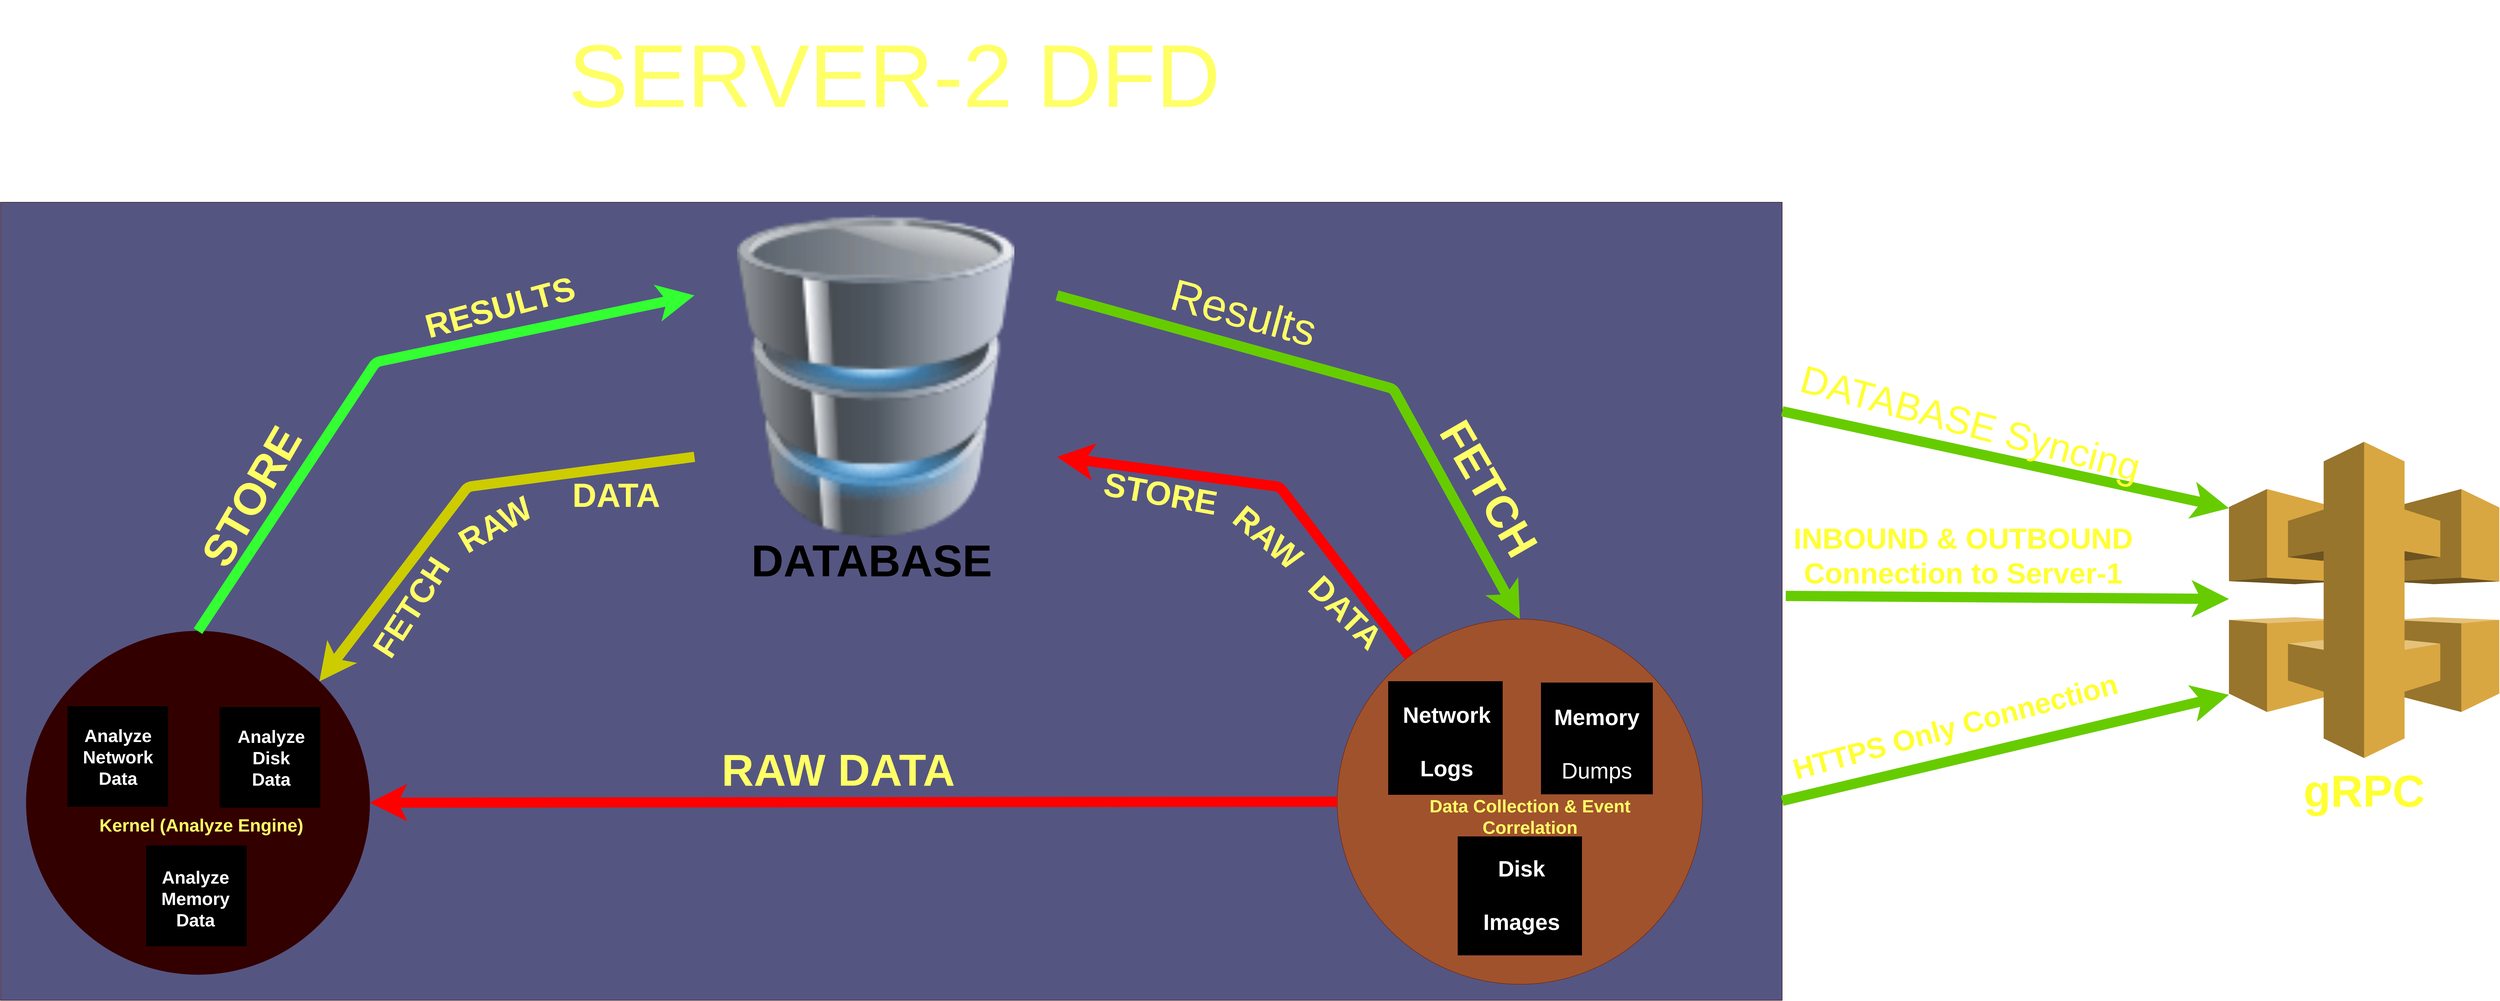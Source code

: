 <mxfile version="26.0.7">
  <diagram id="W9GcdPS9CdAzZe7LTccp" name="Page-1">
    <mxGraphModel dx="6980" dy="4500" grid="0" gridSize="10" guides="1" tooltips="1" connect="1" arrows="1" fold="1" page="1" pageScale="1" pageWidth="1100" pageHeight="850" math="0" shadow="0">
      <root>
        <mxCell id="0" />
        <mxCell id="1" parent="0" />
        <mxCell id="20" value="" style="rounded=0;whiteSpace=wrap;html=1;strokeColor=#330000;fontSize=75;fontColor=#FFFF66;fillColor=#555582;movable=1;resizable=1;rotatable=1;deletable=1;editable=1;connectable=1;" parent="1" vertex="1">
          <mxGeometry x="-1295" y="-927" width="4000" height="1792" as="geometry" />
        </mxCell>
        <mxCell id="2" value="" style="ellipse;whiteSpace=wrap;html=1;aspect=fixed;fillColor=#330000;fontColor=#ffffff;strokeColor=#330000;movable=1;resizable=1;rotatable=1;deletable=1;editable=1;connectable=1;" parent="1" vertex="1">
          <mxGeometry x="-1237" y="36" width="771" height="771" as="geometry" />
        </mxCell>
        <mxCell id="3" value="" style="whiteSpace=wrap;html=1;aspect=fixed;movable=1;resizable=1;rotatable=1;deletable=1;editable=1;connectable=1;fillColor=#000000;" parent="1" vertex="1">
          <mxGeometry x="-1144" y="205" width="225" height="225" as="geometry" />
        </mxCell>
        <mxCell id="4" value="" style="whiteSpace=wrap;html=1;aspect=fixed;movable=1;resizable=1;rotatable=1;deletable=1;editable=1;connectable=1;fillColor=#000000;" parent="1" vertex="1">
          <mxGeometry x="-802.5" y="207" width="225" height="225" as="geometry" />
        </mxCell>
        <mxCell id="5" value="" style="whiteSpace=wrap;html=1;aspect=fixed;movable=1;resizable=1;rotatable=1;deletable=1;editable=1;connectable=1;fillColor=#000000;" parent="1" vertex="1">
          <mxGeometry x="-967.5" y="518" width="225" height="225" as="geometry" />
        </mxCell>
        <mxCell id="7" value="&lt;b style=&quot;font-size: 40px;&quot;&gt;&lt;font color=&quot;#ffffff&quot;&gt;Analyze Network&lt;br&gt;Data&lt;/font&gt;&lt;/b&gt;" style="text;html=1;strokeColor=none;fillColor=none;align=center;verticalAlign=middle;whiteSpace=wrap;rounded=0;movable=1;resizable=1;rotatable=1;deletable=1;editable=1;connectable=1;" parent="1" vertex="1">
          <mxGeometry x="-1120.5" y="236.5" width="178" height="162" as="geometry" />
        </mxCell>
        <mxCell id="8" value="&lt;b style=&quot;font-size: 40px;&quot;&gt;&lt;font color=&quot;#ffffff&quot;&gt;Analyze Disk&lt;br&gt;Data&lt;/font&gt;&lt;/b&gt;" style="text;html=1;strokeColor=none;fillColor=none;align=center;verticalAlign=middle;whiteSpace=wrap;rounded=0;movable=1;resizable=1;rotatable=1;deletable=1;editable=1;connectable=1;" parent="1" vertex="1">
          <mxGeometry x="-776.5" y="238.5" width="178" height="162" as="geometry" />
        </mxCell>
        <mxCell id="9" value="&lt;b style=&quot;font-size: 40px;&quot;&gt;&lt;font color=&quot;#ffffff&quot;&gt;Analyze&lt;br&gt;Memory&lt;br&gt;Data&lt;/font&gt;&lt;/b&gt;" style="text;html=1;strokeColor=none;fillColor=none;align=center;verticalAlign=middle;whiteSpace=wrap;rounded=0;movable=1;resizable=1;rotatable=1;deletable=1;editable=1;connectable=1;" parent="1" vertex="1">
          <mxGeometry x="-946.5" y="555" width="178" height="162" as="geometry" />
        </mxCell>
        <mxCell id="10" value="" style="image;html=1;image=img/lib/clip_art/computers/Database_128x128.png;fontSize=40;" parent="1" vertex="1">
          <mxGeometry x="263" y="-899" width="814" height="725" as="geometry" />
        </mxCell>
        <mxCell id="11" value="&lt;span style=&quot;font-size: 40px;&quot;&gt;&lt;b&gt;&lt;font color=&quot;#ffff66&quot;&gt;Kernel (Analyze Engine)&lt;/font&gt;&lt;/b&gt;&lt;/span&gt;" style="text;html=1;strokeColor=none;fillColor=none;align=center;verticalAlign=middle;whiteSpace=wrap;rounded=0;movable=1;resizable=1;rotatable=1;deletable=1;editable=1;connectable=1;" parent="1" vertex="1">
          <mxGeometry x="-1094.5" y="417" width="500" height="107" as="geometry" />
        </mxCell>
        <mxCell id="14" value="&lt;b&gt;&lt;font style=&quot;font-size: 100px;&quot;&gt;STORE&lt;br&gt;&lt;br&gt;&lt;/font&gt;&lt;/b&gt;" style="text;html=1;strokeColor=none;fillColor=none;align=center;verticalAlign=middle;whiteSpace=wrap;rounded=0;fontSize=40;fontColor=#FFFF66;rotation=-60;" parent="1" vertex="1">
          <mxGeometry x="-860" y="-336" width="359" height="198" as="geometry" />
        </mxCell>
        <mxCell id="15" value="&lt;b&gt;&lt;font style=&quot;font-size: 75px;&quot;&gt;RESULTS&lt;br&gt;&lt;/font&gt;&lt;/b&gt;" style="text;html=1;strokeColor=none;fillColor=none;align=center;verticalAlign=middle;whiteSpace=wrap;rounded=0;fontSize=40;rotation=-15;fontColor=#FFFF66;" parent="1" vertex="1">
          <mxGeometry x="-353" y="-723" width="359" height="61" as="geometry" />
        </mxCell>
        <mxCell id="17" value="" style="ellipse;whiteSpace=wrap;html=1;aspect=fixed;fillColor=#a0522d;fontColor=#ffffff;strokeColor=#6D1F00;movable=1;resizable=1;rotatable=1;deletable=1;editable=1;connectable=1;" parent="1" vertex="1">
          <mxGeometry x="1706" y="9" width="820" height="820" as="geometry" />
        </mxCell>
        <mxCell id="21" value="&lt;font style=&quot;font-size: 200px;&quot;&gt;SERVER-2 DFD&lt;/font&gt;" style="text;html=1;strokeColor=none;fillColor=none;align=center;verticalAlign=middle;whiteSpace=wrap;rounded=0;fontSize=75;fontColor=#FFFF66;" parent="1" vertex="1">
          <mxGeometry x="-117" y="-1381" width="1658" height="340" as="geometry" />
        </mxCell>
        <mxCell id="24" value="" style="rounded=0;whiteSpace=wrap;html=1;fontSize=200;fillColor=#000000;" parent="1" vertex="1">
          <mxGeometry x="1821" y="149" width="256" height="254" as="geometry" />
        </mxCell>
        <mxCell id="26" value="" style="rounded=0;whiteSpace=wrap;html=1;fontSize=200;fillColor=#000000;" parent="1" vertex="1">
          <mxGeometry x="1977" y="497.5" width="278" height="266" as="geometry" />
        </mxCell>
        <mxCell id="27" value="" style="rounded=0;whiteSpace=wrap;html=1;fontSize=200;fillColor=#000000;" parent="1" vertex="1">
          <mxGeometry x="2164" y="152" width="250" height="250" as="geometry" />
        </mxCell>
        <mxCell id="33" value="&lt;font style=&quot;font-size: 100px;&quot;&gt;Results&lt;/font&gt;" style="text;html=1;strokeColor=none;fillColor=none;align=center;verticalAlign=middle;whiteSpace=wrap;rounded=0;fontSize=200;fontColor=#FFFF66;rotation=15;" parent="1" vertex="1">
          <mxGeometry x="1183" y="-899" width="645" height="371" as="geometry" />
        </mxCell>
        <mxCell id="34" value="&lt;font size=&quot;1&quot;&gt;&lt;b style=&quot;font-size: 100px;&quot;&gt;FETCH&lt;/b&gt;&lt;/font&gt;" style="text;html=1;strokeColor=none;fillColor=none;align=center;verticalAlign=middle;whiteSpace=wrap;rounded=0;fontSize=199;fontColor=#FFFF66;rotation=60;" parent="1" vertex="1">
          <mxGeometry x="1866" y="-397" width="420" height="192" as="geometry" />
        </mxCell>
        <mxCell id="35" value="&lt;font size=&quot;1&quot;&gt;&lt;b style=&quot;font-size: 75px;&quot;&gt;STORE&lt;/b&gt;&lt;/font&gt;" style="text;html=1;strokeColor=none;fillColor=none;align=center;verticalAlign=middle;whiteSpace=wrap;rounded=0;fontSize=199;fontColor=#FFFF66;rotation=10;" parent="1" vertex="1">
          <mxGeometry x="1107" y="-411" width="420" height="192" as="geometry" />
        </mxCell>
        <mxCell id="36" value="&lt;font size=&quot;1&quot;&gt;&lt;b style=&quot;font-size: 75px;&quot;&gt;DATA&lt;br&gt;&lt;/b&gt;&lt;/font&gt;" style="text;html=1;strokeColor=none;fillColor=none;align=center;verticalAlign=middle;whiteSpace=wrap;rounded=0;fontSize=199;fontColor=#FFFF66;rotation=45;" parent="1" vertex="1">
          <mxGeometry x="1545" y="-112" width="420" height="152" as="geometry" />
        </mxCell>
        <mxCell id="37" value="&lt;font size=&quot;1&quot;&gt;&lt;b style=&quot;font-size: 75px;&quot;&gt;RAW&lt;br&gt;&lt;/b&gt;&lt;/font&gt;" style="text;html=1;strokeColor=none;fillColor=none;align=center;verticalAlign=middle;whiteSpace=wrap;rounded=0;fontSize=199;fontColor=#FFFF66;rotation=40;" parent="1" vertex="1">
          <mxGeometry x="1465" y="-300" width="226" height="186" as="geometry" />
        </mxCell>
        <mxCell id="38" value="&lt;b&gt;&lt;font style=&quot;&quot;&gt;&lt;font style=&quot;font-size: 75px;&quot;&gt;RAW&lt;/font&gt;&lt;br&gt;&lt;/font&gt;&lt;/b&gt;" style="text;html=1;strokeColor=none;fillColor=none;align=center;verticalAlign=middle;whiteSpace=wrap;rounded=0;fontSize=40;fontColor=#FFFF66;rotation=-30;" parent="1" vertex="1">
          <mxGeometry x="-364" y="-303" width="359" height="198" as="geometry" />
        </mxCell>
        <mxCell id="39" value="&lt;b&gt;&lt;font style=&quot;&quot;&gt;&lt;font style=&quot;font-size: 75px;&quot;&gt;DATA&lt;/font&gt;&lt;br&gt;&lt;/font&gt;&lt;/b&gt;" style="text;html=1;strokeColor=none;fillColor=none;align=center;verticalAlign=middle;whiteSpace=wrap;rounded=0;fontSize=40;fontColor=#FFFF66;rotation=0;" parent="1" vertex="1">
          <mxGeometry x="-92" y="-369" width="359" height="198" as="geometry" />
        </mxCell>
        <mxCell id="40" value="&lt;b&gt;&lt;font style=&quot;&quot;&gt;&lt;font style=&quot;font-size: 75px;&quot;&gt;FETCH&lt;/font&gt;&lt;br&gt;&lt;/font&gt;&lt;/b&gt;" style="text;html=1;strokeColor=none;fillColor=none;align=center;verticalAlign=middle;whiteSpace=wrap;rounded=0;fontSize=40;fontColor=#FFFF66;rotation=-57;" parent="1" vertex="1">
          <mxGeometry x="-553" y="-117" width="359" height="198" as="geometry" />
        </mxCell>
        <mxCell id="41" value="&lt;span style=&quot;font-size: 100px;&quot;&gt;&lt;b&gt;RAW DATA&lt;/b&gt;&lt;/span&gt;" style="text;html=1;strokeColor=none;fillColor=none;align=center;verticalAlign=middle;whiteSpace=wrap;rounded=0;fontSize=199;fontColor=#FFFF66;rotation=0;" parent="1" vertex="1">
          <mxGeometry x="70" y="218" width="1032" height="192" as="geometry" />
        </mxCell>
        <mxCell id="42" value="&lt;b style=&quot;font-size: 50px;&quot;&gt;&lt;font color=&quot;#ffffff&quot;&gt;Network&lt;br&gt;Logs&lt;/font&gt;&lt;/b&gt;" style="text;html=1;strokeColor=none;fillColor=none;align=center;verticalAlign=middle;whiteSpace=wrap;rounded=0;fontSize=100;fontColor=#FFFF66;" parent="1" vertex="1">
          <mxGeometry x="1819" y="179" width="266" height="174" as="geometry" />
        </mxCell>
        <mxCell id="43" value="&lt;font color=&quot;#ffffff&quot; style=&quot;font-size: 50px;&quot;&gt;&lt;b style=&quot;&quot;&gt;Memory&lt;br&gt;&lt;/b&gt;Dumps&lt;/font&gt;" style="text;html=1;align=center;verticalAlign=middle;whiteSpace=wrap;rounded=0;fontSize=100;" parent="1" vertex="1">
          <mxGeometry x="2170" y="175" width="238" height="192" as="geometry" />
        </mxCell>
        <mxCell id="44" value="&lt;b style=&quot;font-size: 50px;&quot;&gt;&lt;font color=&quot;#ffffff&quot;&gt;&lt;span style=&quot;font-size: 50px;&quot;&gt;Disk&lt;br&gt;&lt;/span&gt;Images&lt;/font&gt;&lt;/b&gt;" style="text;html=1;strokeColor=none;fillColor=none;align=center;verticalAlign=middle;whiteSpace=wrap;rounded=0;fontSize=100;fontColor=#FFFF66;" parent="1" vertex="1">
          <mxGeometry x="1971" y="500" width="298" height="222" as="geometry" />
        </mxCell>
        <mxCell id="46" value="" style="endArrow=classic;html=1;strokeColor=#FF0000;strokeWidth=23;fontSize=50;fontColor=#FFFF66;fillColor=#FF9999;exitX=0;exitY=0.5;exitDx=0;exitDy=0;endSize=10;" parent="1" source="17" target="2" edge="1">
          <mxGeometry width="50" height="50" relative="1" as="geometry">
            <mxPoint x="38" y="320" as="sourcePoint" />
            <mxPoint x="88" y="270" as="targetPoint" />
            <Array as="points" />
          </mxGeometry>
        </mxCell>
        <mxCell id="47" value="&lt;b style=&quot;&quot;&gt;&lt;font color=&quot;#ffff66&quot; style=&quot;font-size: 40px;&quot;&gt;Data Collection &amp;amp; Event Correlation&lt;/font&gt;&lt;/b&gt;" style="text;html=1;strokeColor=none;fillColor=none;align=center;verticalAlign=middle;whiteSpace=wrap;rounded=0;movable=1;resizable=1;rotatable=1;deletable=1;editable=1;connectable=1;" parent="1" vertex="1">
          <mxGeometry x="1889" y="398.5" width="500" height="107" as="geometry" />
        </mxCell>
        <mxCell id="53" value="" style="endArrow=classic;html=1;strokeColor=#FF0000;strokeWidth=23;fontSize=40;fontColor=#FFFFFF;endSize=10;fillColor=#FF9999;entryX=1;entryY=0.75;entryDx=0;entryDy=0;" parent="1" source="17" target="10" edge="1">
          <mxGeometry width="50" height="50" relative="1" as="geometry">
            <mxPoint x="1551" y="-255" as="sourcePoint" />
            <mxPoint x="1601" y="-305" as="targetPoint" />
            <Array as="points">
              <mxPoint x="1577" y="-288" />
            </Array>
          </mxGeometry>
        </mxCell>
        <mxCell id="54" value="" style="endArrow=classic;html=1;strokeColor=#66CC00;strokeWidth=23;fontSize=40;fontColor=#FFFFFF;endSize=10;fillColor=#FF9999;exitX=1;exitY=0.25;exitDx=0;exitDy=0;entryX=0.5;entryY=0;entryDx=0;entryDy=0;" parent="1" source="10" target="17" edge="1">
          <mxGeometry width="50" height="50" relative="1" as="geometry">
            <mxPoint x="2151" y="-100.5" as="sourcePoint" />
            <mxPoint x="1112" y="-646" as="targetPoint" />
            <Array as="points">
              <mxPoint x="1832" y="-508" />
            </Array>
          </mxGeometry>
        </mxCell>
        <mxCell id="64" value="" style="endArrow=classic;html=1;strokeColor=#33FF33;strokeWidth=23;fontSize=150;fontColor=#FFFF33;endSize=10;fillColor=#FF3399;exitX=0.5;exitY=0;exitDx=0;exitDy=0;entryX=0;entryY=0.25;entryDx=0;entryDy=0;" parent="1" source="2" target="10" edge="1">
          <mxGeometry width="50" height="50" relative="1" as="geometry">
            <mxPoint x="405" y="-426" as="sourcePoint" />
            <mxPoint x="455" y="-476" as="targetPoint" />
            <Array as="points">
              <mxPoint x="-452" y="-568" />
            </Array>
          </mxGeometry>
        </mxCell>
        <mxCell id="65" value="" style="endArrow=classic;html=1;strokeColor=#CCCC00;strokeWidth=23;fontSize=150;fontColor=#FFFF33;endSize=10;fillColor=#FF3399;exitX=0;exitY=0.75;exitDx=0;exitDy=0;entryX=1;entryY=0;entryDx=0;entryDy=0;" parent="1" source="10" target="2" edge="1">
          <mxGeometry width="50" height="50" relative="1" as="geometry">
            <mxPoint x="-712" y="30.75" as="sourcePoint" />
            <mxPoint x="402.5" y="-723.0" as="targetPoint" />
            <Array as="points">
              <mxPoint x="-246" y="-288" />
            </Array>
          </mxGeometry>
        </mxCell>
        <mxCell id="111" value="&lt;b&gt;&lt;font style=&quot;font-size: 100px;&quot;&gt;DATABASE&lt;/font&gt;&lt;/b&gt;" style="text;html=1;strokeColor=none;fillColor=none;align=center;verticalAlign=middle;whiteSpace=wrap;rounded=0;" parent="1" vertex="1">
          <mxGeometry x="291" y="-282" width="740" height="318" as="geometry" />
        </mxCell>
        <mxCell id="u2wCtCGNMhL8S3C59BlE-111" value="" style="outlineConnect=0;dashed=0;verticalLabelPosition=bottom;verticalAlign=top;align=center;html=1;shape=mxgraph.aws3.api_gateway;fillColor=#D9A741;gradientColor=none;" vertex="1" parent="1">
          <mxGeometry x="3708" y="-389" width="607" height="710" as="geometry" />
        </mxCell>
        <mxCell id="u2wCtCGNMhL8S3C59BlE-112" value="" style="endArrow=classic;html=1;strokeColor=#66CC00;strokeWidth=23;fontSize=40;fontColor=#FFFFFF;endSize=10;fillColor=#FF9999;exitX=1;exitY=0.262;exitDx=0;exitDy=0;entryX=0;entryY=0.21;entryDx=0;entryDy=0;exitPerimeter=0;entryPerimeter=0;" edge="1" parent="1" source="20" target="u2wCtCGNMhL8S3C59BlE-111">
          <mxGeometry width="50" height="50" relative="1" as="geometry">
            <mxPoint x="2654" y="-1118" as="sourcePoint" />
            <mxPoint x="3693" y="-391" as="targetPoint" />
            <Array as="points" />
          </mxGeometry>
        </mxCell>
        <mxCell id="u2wCtCGNMhL8S3C59BlE-113" value="" style="endArrow=classic;html=1;strokeColor=#66CC00;strokeWidth=23;fontSize=40;fontColor=#FFFFFF;endSize=10;fillColor=#FF9999;" edge="1" parent="1" target="u2wCtCGNMhL8S3C59BlE-111">
          <mxGeometry width="50" height="50" relative="1" as="geometry">
            <mxPoint x="2713" y="-43" as="sourcePoint" />
            <mxPoint x="3429" y="-15.39" as="targetPoint" />
            <Array as="points" />
          </mxGeometry>
        </mxCell>
        <mxCell id="u2wCtCGNMhL8S3C59BlE-114" value="" style="endArrow=classic;html=1;strokeColor=#66CC00;strokeWidth=23;fontSize=40;fontColor=#FFFFFF;endSize=10;fillColor=#FF9999;exitX=1;exitY=0.75;exitDx=0;exitDy=0;entryX=0;entryY=0.8;entryDx=0;entryDy=0;entryPerimeter=0;" edge="1" parent="1" source="20" target="u2wCtCGNMhL8S3C59BlE-111">
          <mxGeometry width="50" height="50" relative="1" as="geometry">
            <mxPoint x="2662" y="292" as="sourcePoint" />
            <mxPoint x="3559" y="297" as="targetPoint" />
            <Array as="points" />
          </mxGeometry>
        </mxCell>
        <mxCell id="u2wCtCGNMhL8S3C59BlE-115" value="&lt;font style=&quot;color: rgb(255, 255, 51); font-size: 87px;&quot;&gt;DATABASE Syncing&lt;/font&gt;" style="text;html=1;strokeColor=none;fillColor=none;align=center;verticalAlign=middle;whiteSpace=wrap;rounded=0;fontSize=200;fontColor=#FFFF66;rotation=15;" vertex="1" parent="1">
          <mxGeometry x="2684" y="-554" width="908.01" height="170.15" as="geometry" />
        </mxCell>
        <mxCell id="u2wCtCGNMhL8S3C59BlE-117" value="&lt;font style=&quot;color: rgb(255, 255, 51); font-size: 65px;&quot;&gt;&lt;b style=&quot;&quot;&gt;INBOUND &amp;amp; OUTBOUND Connection to Server-1&lt;/b&gt;&lt;/font&gt;" style="text;html=1;align=center;verticalAlign=middle;whiteSpace=wrap;rounded=0;" vertex="1" parent="1">
          <mxGeometry x="2613" y="-208" width="997" height="150" as="geometry" />
        </mxCell>
        <mxCell id="u2wCtCGNMhL8S3C59BlE-118" value="&lt;font style=&quot;color: rgb(255, 255, 51); font-size: 65px;&quot;&gt;&lt;b style=&quot;&quot;&gt;HTTPS Only Connection&lt;/b&gt;&lt;/font&gt;" style="text;html=1;align=center;verticalAlign=middle;whiteSpace=wrap;rounded=0;rotation=-15;" vertex="1" parent="1">
          <mxGeometry x="2595.01" y="175" width="997" height="150" as="geometry" />
        </mxCell>
        <mxCell id="u2wCtCGNMhL8S3C59BlE-119" value="&lt;font style=&quot;color: rgb(255, 255, 51); font-size: 100px;&quot;&gt;&lt;b style=&quot;&quot;&gt;gRPC&lt;/b&gt;&lt;/font&gt;" style="text;html=1;align=center;verticalAlign=middle;whiteSpace=wrap;rounded=0;" vertex="1" parent="1">
          <mxGeometry x="3893" y="319" width="237" height="150" as="geometry" />
        </mxCell>
      </root>
    </mxGraphModel>
  </diagram>
</mxfile>
